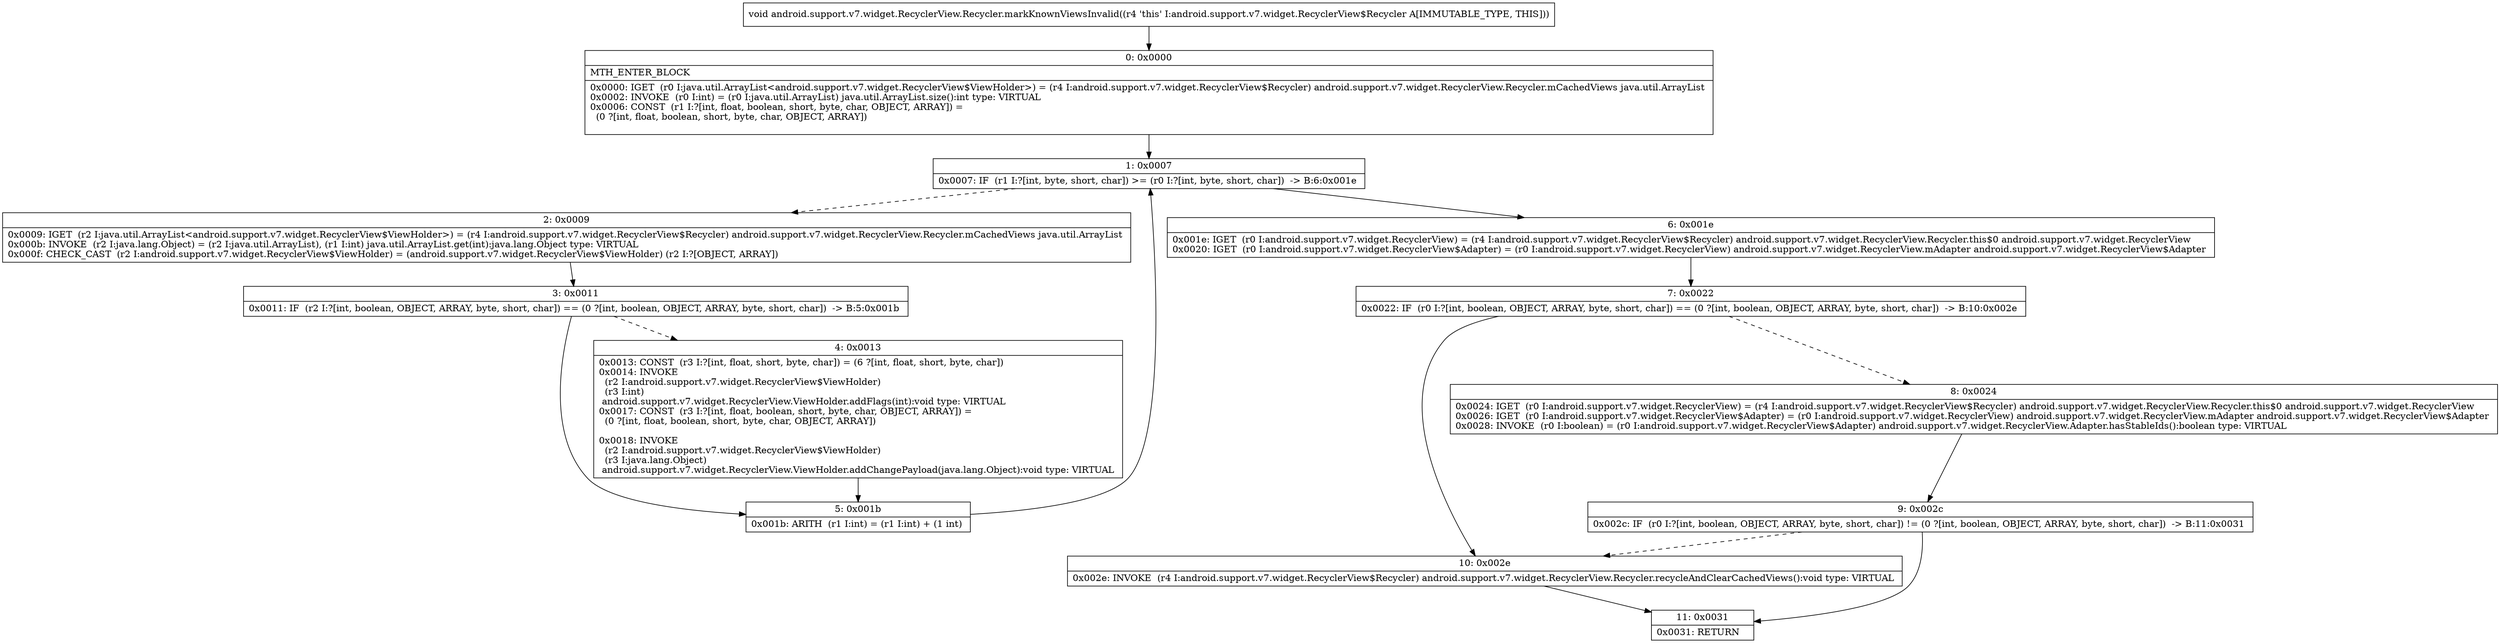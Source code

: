 digraph "CFG forandroid.support.v7.widget.RecyclerView.Recycler.markKnownViewsInvalid()V" {
Node_0 [shape=record,label="{0\:\ 0x0000|MTH_ENTER_BLOCK\l|0x0000: IGET  (r0 I:java.util.ArrayList\<android.support.v7.widget.RecyclerView$ViewHolder\>) = (r4 I:android.support.v7.widget.RecyclerView$Recycler) android.support.v7.widget.RecyclerView.Recycler.mCachedViews java.util.ArrayList \l0x0002: INVOKE  (r0 I:int) = (r0 I:java.util.ArrayList) java.util.ArrayList.size():int type: VIRTUAL \l0x0006: CONST  (r1 I:?[int, float, boolean, short, byte, char, OBJECT, ARRAY]) = \l  (0 ?[int, float, boolean, short, byte, char, OBJECT, ARRAY])\l \l}"];
Node_1 [shape=record,label="{1\:\ 0x0007|0x0007: IF  (r1 I:?[int, byte, short, char]) \>= (r0 I:?[int, byte, short, char])  \-\> B:6:0x001e \l}"];
Node_2 [shape=record,label="{2\:\ 0x0009|0x0009: IGET  (r2 I:java.util.ArrayList\<android.support.v7.widget.RecyclerView$ViewHolder\>) = (r4 I:android.support.v7.widget.RecyclerView$Recycler) android.support.v7.widget.RecyclerView.Recycler.mCachedViews java.util.ArrayList \l0x000b: INVOKE  (r2 I:java.lang.Object) = (r2 I:java.util.ArrayList), (r1 I:int) java.util.ArrayList.get(int):java.lang.Object type: VIRTUAL \l0x000f: CHECK_CAST  (r2 I:android.support.v7.widget.RecyclerView$ViewHolder) = (android.support.v7.widget.RecyclerView$ViewHolder) (r2 I:?[OBJECT, ARRAY]) \l}"];
Node_3 [shape=record,label="{3\:\ 0x0011|0x0011: IF  (r2 I:?[int, boolean, OBJECT, ARRAY, byte, short, char]) == (0 ?[int, boolean, OBJECT, ARRAY, byte, short, char])  \-\> B:5:0x001b \l}"];
Node_4 [shape=record,label="{4\:\ 0x0013|0x0013: CONST  (r3 I:?[int, float, short, byte, char]) = (6 ?[int, float, short, byte, char]) \l0x0014: INVOKE  \l  (r2 I:android.support.v7.widget.RecyclerView$ViewHolder)\l  (r3 I:int)\l android.support.v7.widget.RecyclerView.ViewHolder.addFlags(int):void type: VIRTUAL \l0x0017: CONST  (r3 I:?[int, float, boolean, short, byte, char, OBJECT, ARRAY]) = \l  (0 ?[int, float, boolean, short, byte, char, OBJECT, ARRAY])\l \l0x0018: INVOKE  \l  (r2 I:android.support.v7.widget.RecyclerView$ViewHolder)\l  (r3 I:java.lang.Object)\l android.support.v7.widget.RecyclerView.ViewHolder.addChangePayload(java.lang.Object):void type: VIRTUAL \l}"];
Node_5 [shape=record,label="{5\:\ 0x001b|0x001b: ARITH  (r1 I:int) = (r1 I:int) + (1 int) \l}"];
Node_6 [shape=record,label="{6\:\ 0x001e|0x001e: IGET  (r0 I:android.support.v7.widget.RecyclerView) = (r4 I:android.support.v7.widget.RecyclerView$Recycler) android.support.v7.widget.RecyclerView.Recycler.this$0 android.support.v7.widget.RecyclerView \l0x0020: IGET  (r0 I:android.support.v7.widget.RecyclerView$Adapter) = (r0 I:android.support.v7.widget.RecyclerView) android.support.v7.widget.RecyclerView.mAdapter android.support.v7.widget.RecyclerView$Adapter \l}"];
Node_7 [shape=record,label="{7\:\ 0x0022|0x0022: IF  (r0 I:?[int, boolean, OBJECT, ARRAY, byte, short, char]) == (0 ?[int, boolean, OBJECT, ARRAY, byte, short, char])  \-\> B:10:0x002e \l}"];
Node_8 [shape=record,label="{8\:\ 0x0024|0x0024: IGET  (r0 I:android.support.v7.widget.RecyclerView) = (r4 I:android.support.v7.widget.RecyclerView$Recycler) android.support.v7.widget.RecyclerView.Recycler.this$0 android.support.v7.widget.RecyclerView \l0x0026: IGET  (r0 I:android.support.v7.widget.RecyclerView$Adapter) = (r0 I:android.support.v7.widget.RecyclerView) android.support.v7.widget.RecyclerView.mAdapter android.support.v7.widget.RecyclerView$Adapter \l0x0028: INVOKE  (r0 I:boolean) = (r0 I:android.support.v7.widget.RecyclerView$Adapter) android.support.v7.widget.RecyclerView.Adapter.hasStableIds():boolean type: VIRTUAL \l}"];
Node_9 [shape=record,label="{9\:\ 0x002c|0x002c: IF  (r0 I:?[int, boolean, OBJECT, ARRAY, byte, short, char]) != (0 ?[int, boolean, OBJECT, ARRAY, byte, short, char])  \-\> B:11:0x0031 \l}"];
Node_10 [shape=record,label="{10\:\ 0x002e|0x002e: INVOKE  (r4 I:android.support.v7.widget.RecyclerView$Recycler) android.support.v7.widget.RecyclerView.Recycler.recycleAndClearCachedViews():void type: VIRTUAL \l}"];
Node_11 [shape=record,label="{11\:\ 0x0031|0x0031: RETURN   \l}"];
MethodNode[shape=record,label="{void android.support.v7.widget.RecyclerView.Recycler.markKnownViewsInvalid((r4 'this' I:android.support.v7.widget.RecyclerView$Recycler A[IMMUTABLE_TYPE, THIS])) }"];
MethodNode -> Node_0;
Node_0 -> Node_1;
Node_1 -> Node_2[style=dashed];
Node_1 -> Node_6;
Node_2 -> Node_3;
Node_3 -> Node_4[style=dashed];
Node_3 -> Node_5;
Node_4 -> Node_5;
Node_5 -> Node_1;
Node_6 -> Node_7;
Node_7 -> Node_8[style=dashed];
Node_7 -> Node_10;
Node_8 -> Node_9;
Node_9 -> Node_10[style=dashed];
Node_9 -> Node_11;
Node_10 -> Node_11;
}

